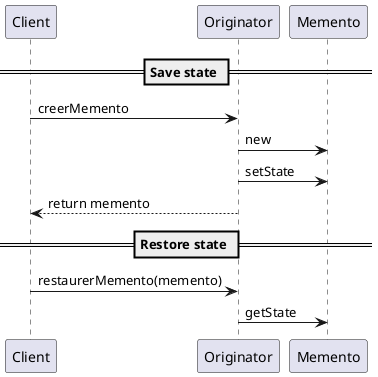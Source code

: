 @startuml Memento

== Save state ==
Client -> Originator : creerMemento
Originator -> Memento : new
Originator -> Memento : setState
Client <-- Originator : return memento

== Restore state ==
Client -> Originator : restaurerMemento(memento)
Originator -> Memento : getState

@enduml[]